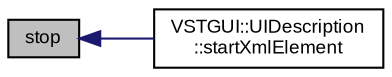 digraph "stop"
{
  bgcolor="transparent";
  edge [fontname="Arial",fontsize="9",labelfontname="Arial",labelfontsize="9"];
  node [fontname="Arial",fontsize="9",shape=record];
  rankdir="LR";
  Node1 [label="stop",height=0.2,width=0.4,color="black", fillcolor="grey75", style="filled" fontcolor="black"];
  Node1 -> Node2 [dir="back",color="midnightblue",fontsize="9",style="solid",fontname="Arial"];
  Node2 [label="VSTGUI::UIDescription\l::startXmlElement",height=0.2,width=0.4,color="black",URL="$class_v_s_t_g_u_i_1_1_u_i_description.html#a249f50f3d5379ced54fdee0ff8e86d47"];
}
